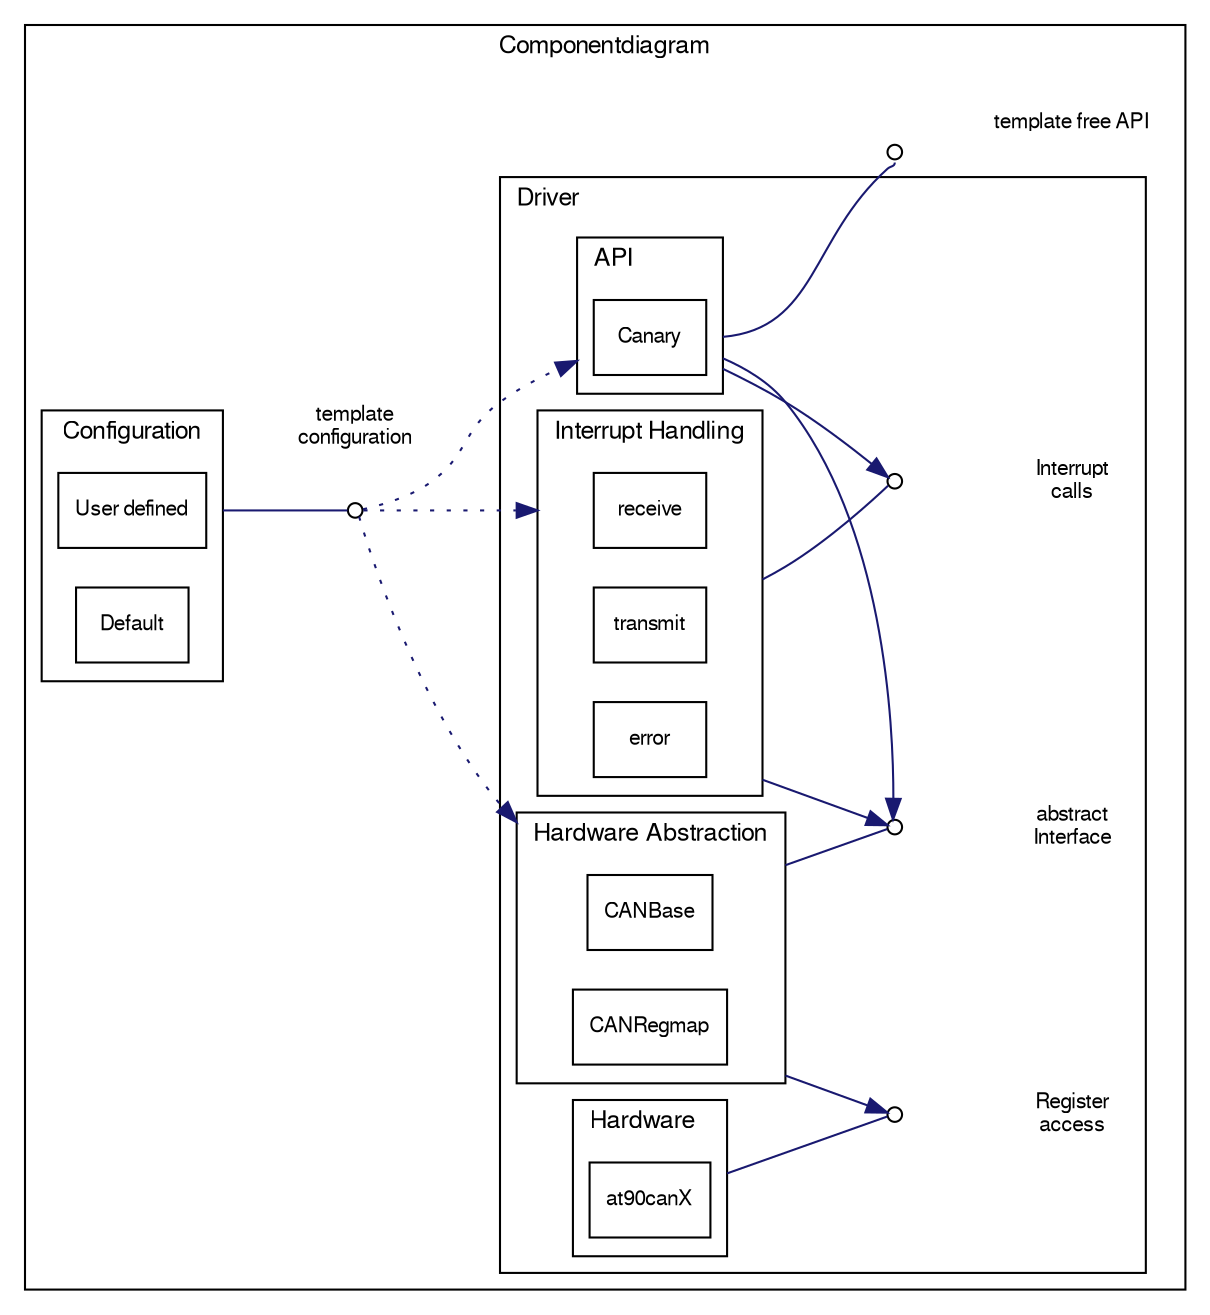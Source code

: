 digraph
{
	fontname="FreeSans"
	fontsize="12"
	labelfontname="FreeSans"
	labelfontsize="12"
	edge [fontname="FreeSans",fontsize="10",labelfontname="FreeSans",labelfontsize="10", color="midnightblue", style="solid", dir=none];
  	node [fontname="FreeSans",fontsize="10",shape=record];

	compound=true;
	remincross=true;
	clusterrank=local;
	ratio=compress;
	rankdir=LR;
	subgraph clusterComponents
	{
		label="Componentdiagram"
		subgraph clusterConfig
		{
			rank=same;
			userConfig [label="User defined"];
			defConfig  [label="Default", URL="structavr__halib_1_1canary_1_1defaultCANConfig.html"];
			label="Configuration";
		};
		subgraph
		{
			rank=same;
			Conf [label="", shape=circle, width=0.1, fixedsize=true];
			ConfName [label="template\nconfiguration", shape=plaintext];
		}
		subgraph clusterDriver
		{
			labeljust="l";
			label="Driver";
			subgraph clusterHardware
			{
				at90canX [URL="http://www.atmel.com/dyn/Products/product_card.asp?part_id=3388"];
				label="Hardware";
			};
			subgraph
			{
				RegAcc [label="", shape=circle, width=0.1, fixedsize=true];
				RegAccName [label="Register\naccess", shape=plaintext];
			}

			subgraph clusterHAL
			{
				CANBase [URL="classavr__halib_1_1canary_1_1CANBase.html"];
				CANRegmap [URL="classavr__halib_1_1canary_1_1CANRegmap.html"];
				label = "Hardware Abstraction";
			};
			subgraph
			{
				AIF [label="", shape=circle, width=0.1, fixedsize=true];
				AIFName [label="abstract\nInterface", shape=plaintext];
			}
			
			subgraph clusterInt
			{
				receive [URL="classavr__halib_1_1canary_1_1ReceiveHandler.html"];
				transmit [URL="classavr__halib_1_1canary_1_1TransmitHandler.html"];
				error [URL="classavr__halib_1_1canary_1_1ErrorHandler.html"];
				label = "Interrupt Handling";
			};
			subgraph
			{
				IntCall [label="", shape=circle, width=0.1, fixedsize=true];
				IntCallName [label="Interrupt\ncalls", shape=plaintext];
			}
			
			subgraph clusterAPI
			{
				label="API";
				Canary [URL="classavr__halib_1_1canary_1_1Canary.html"];
			};
		};
		subgraph
		{
			API [label="", shape=circle, width=0.1, fixedsize=true];
			APIName [label="template free API", shape=plaintext];
		}
		
		Conf -> Canary [lhead=clusterAPI, dir=forward, style=dotted];
		Conf -> receive [lhead=clusterInt, dir=forward, style=dotted];
		Conf -> CANBase [lhead=clusterHAL, dir=forward, style=dotted];

		Canary -> AIF [ltail=clusterAPI, dir=forward, weight=10000, constraint=false];
		Canary -> IntCall [ltail=clusterAPI, dir=forward, weight=10000];
		error -> AIF [ltail=clusterInt,dir=forward, weight=10000];
		CANRegmap -> RegAcc [ltail=clusterHAL, dir=forward, weight=10000];

		API -> APIName [style=invis, weight=100000];
		Conf -> ConfName [style=invis, weight=100000];
		AIF -> AIFName [style=invis, weight=100000];
		RegAcc -> RegAccName [style=invis, weight=100000];
		IntCall -> IntCallName [style=invis, weight=100000];

		Canary -> API [ltail=clusterAPI, weight=1000000, headport=s, tailport=e];
		userConfig -> Conf [ltail=clusterConfig, weight=10000];
		at90canX -> RegAcc [ltail=clusterHardware, weight=10000];
		transmit -> IntCall [ltail=clusterInt, weight=10000];
		CANBase -> AIF [ltail=clusterHAL, weight=10000];
 	}
 }
